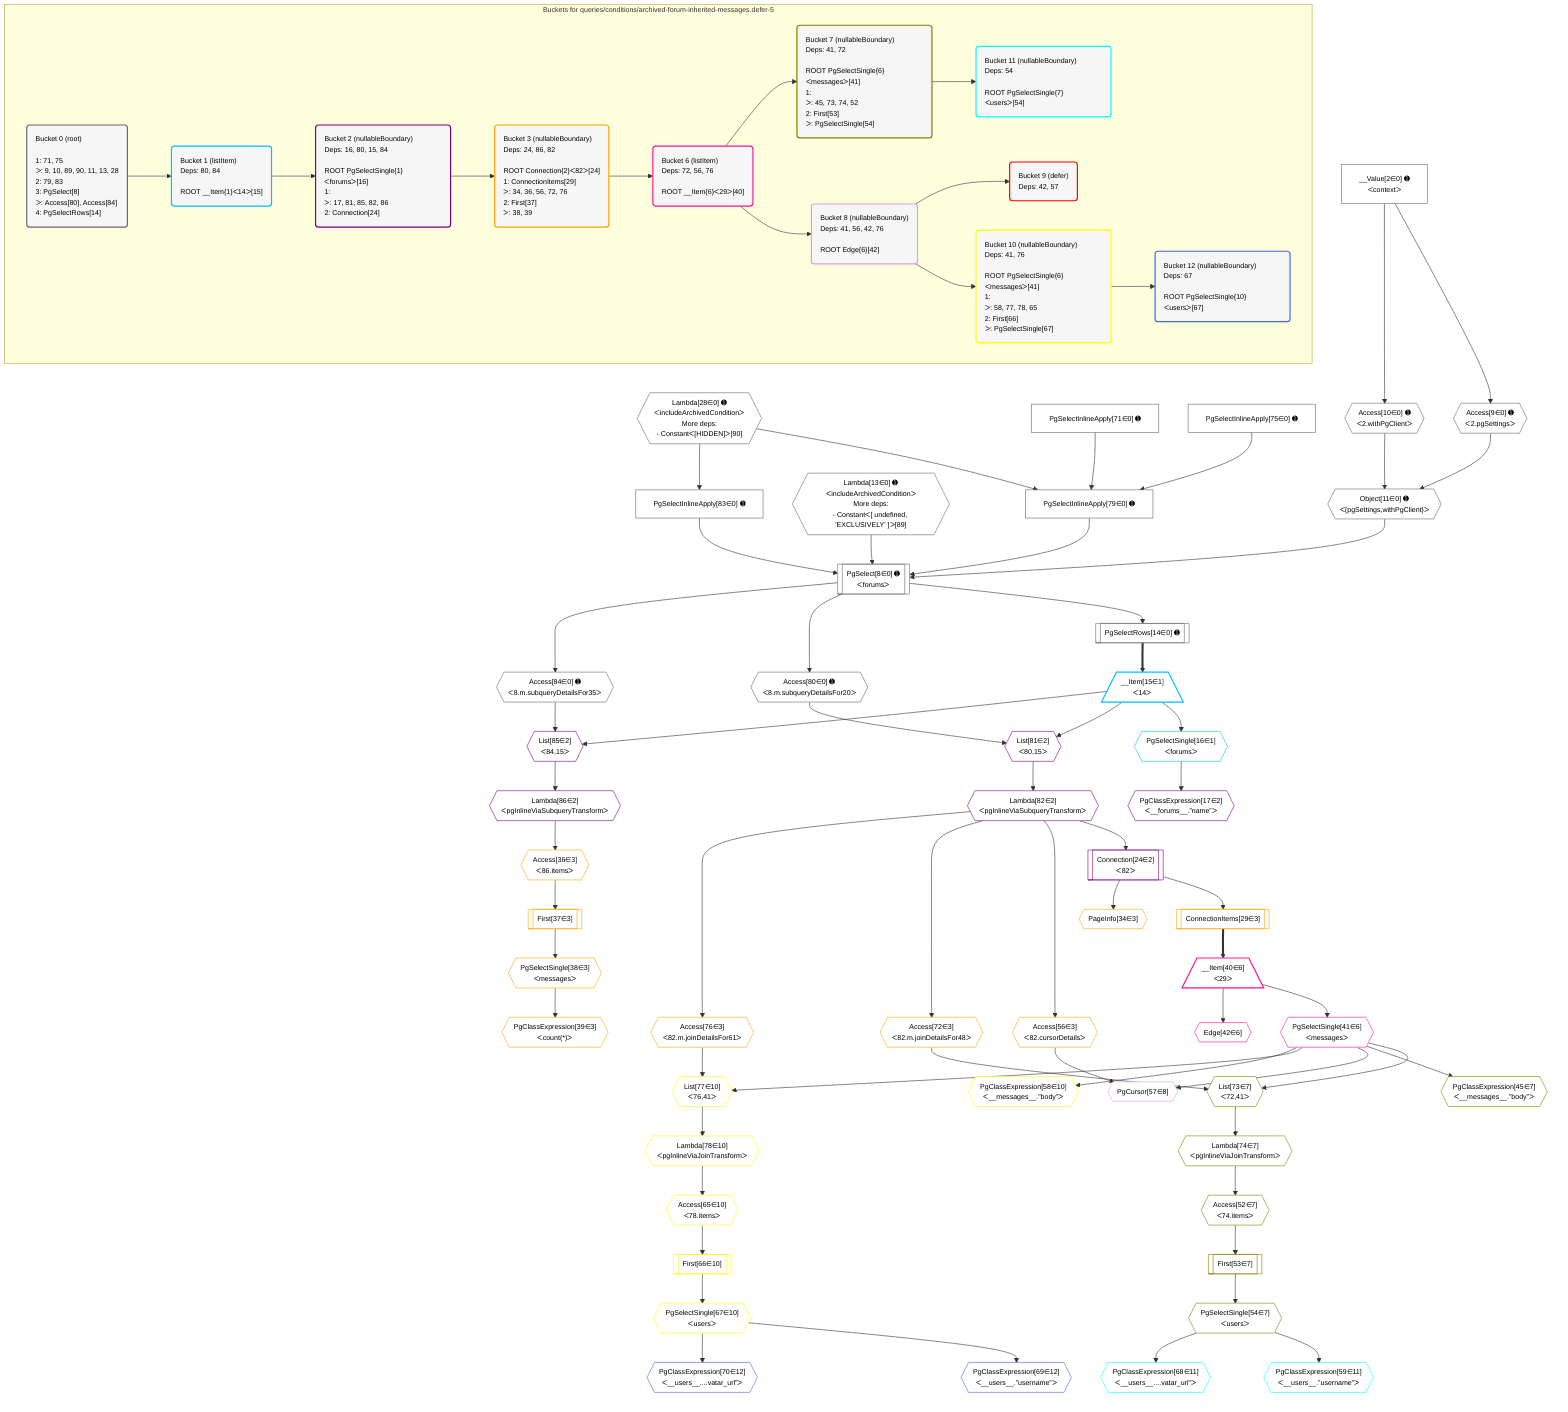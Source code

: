 %%{init: {'themeVariables': { 'fontSize': '12px'}}}%%
graph TD
    classDef path fill:#eee,stroke:#000,color:#000
    classDef plan fill:#fff,stroke-width:1px,color:#000
    classDef itemplan fill:#fff,stroke-width:2px,color:#000
    classDef unbatchedplan fill:#dff,stroke-width:1px,color:#000
    classDef sideeffectplan fill:#fcc,stroke-width:2px,color:#000
    classDef bucket fill:#f6f6f6,color:#000,stroke-width:2px,text-align:left

    subgraph "Buckets for queries/conditions/archived-forum-inherited-messages.defer-5"
    Bucket0("Bucket 0 (root)<br /><br />1: 71, 75<br />ᐳ: 9, 10, 89, 90, 11, 13, 28<br />2: 79, 83<br />3: PgSelect[8]<br />ᐳ: Access[80], Access[84]<br />4: PgSelectRows[14]"):::bucket
    Bucket1("Bucket 1 (listItem)<br />Deps: 80, 84<br /><br />ROOT __Item{1}ᐸ14ᐳ[15]"):::bucket
    Bucket2("Bucket 2 (nullableBoundary)<br />Deps: 16, 80, 15, 84<br /><br />ROOT PgSelectSingle{1}ᐸforumsᐳ[16]<br />1: <br />ᐳ: 17, 81, 85, 82, 86<br />2: Connection[24]"):::bucket
    Bucket3("Bucket 3 (nullableBoundary)<br />Deps: 24, 86, 82<br /><br />ROOT Connection{2}ᐸ82ᐳ[24]<br />1: ConnectionItems[29]<br />ᐳ: 34, 36, 56, 72, 76<br />2: First[37]<br />ᐳ: 38, 39"):::bucket
    Bucket6("Bucket 6 (listItem)<br />Deps: 72, 56, 76<br /><br />ROOT __Item{6}ᐸ29ᐳ[40]"):::bucket
    Bucket7("Bucket 7 (nullableBoundary)<br />Deps: 41, 72<br /><br />ROOT PgSelectSingle{6}ᐸmessagesᐳ[41]<br />1: <br />ᐳ: 45, 73, 74, 52<br />2: First[53]<br />ᐳ: PgSelectSingle[54]"):::bucket
    Bucket8("Bucket 8 (nullableBoundary)<br />Deps: 41, 56, 42, 76<br /><br />ROOT Edge{6}[42]"):::bucket
    Bucket9("Bucket 9 (defer)<br />Deps: 42, 57"):::bucket
    Bucket10("Bucket 10 (nullableBoundary)<br />Deps: 41, 76<br /><br />ROOT PgSelectSingle{6}ᐸmessagesᐳ[41]<br />1: <br />ᐳ: 58, 77, 78, 65<br />2: First[66]<br />ᐳ: PgSelectSingle[67]"):::bucket
    Bucket11("Bucket 11 (nullableBoundary)<br />Deps: 54<br /><br />ROOT PgSelectSingle{7}ᐸusersᐳ[54]"):::bucket
    Bucket12("Bucket 12 (nullableBoundary)<br />Deps: 67<br /><br />ROOT PgSelectSingle{10}ᐸusersᐳ[67]"):::bucket
    end
    Bucket0 --> Bucket1
    Bucket1 --> Bucket2
    Bucket2 --> Bucket3
    Bucket3 --> Bucket6
    Bucket6 --> Bucket7 & Bucket8
    Bucket7 --> Bucket11
    Bucket8 --> Bucket9 & Bucket10
    Bucket10 --> Bucket12

    %% plan dependencies
    PgSelect8[["PgSelect[8∈0] ➊<br />ᐸforumsᐳ"]]:::plan
    Object11{{"Object[11∈0] ➊<br />ᐸ{pgSettings,withPgClient}ᐳ"}}:::plan
    Lambda13{{"Lambda[13∈0] ➊<br />ᐸincludeArchivedConditionᐳ<br />More deps:<br />- Constantᐸ[ undefined, 'EXCLUSIVELY' ]ᐳ[89]"}}:::plan
    PgSelectInlineApply79["PgSelectInlineApply[79∈0] ➊"]:::plan
    PgSelectInlineApply83["PgSelectInlineApply[83∈0] ➊"]:::plan
    Object11 & Lambda13 & PgSelectInlineApply79 & PgSelectInlineApply83 --> PgSelect8
    Lambda28{{"Lambda[28∈0] ➊<br />ᐸincludeArchivedConditionᐳ<br />More deps:<br />- Constantᐸ[HIDDEN]ᐳ[90]"}}:::plan
    PgSelectInlineApply71["PgSelectInlineApply[71∈0] ➊"]:::plan
    PgSelectInlineApply75["PgSelectInlineApply[75∈0] ➊"]:::plan
    Lambda28 & PgSelectInlineApply71 & PgSelectInlineApply75 --> PgSelectInlineApply79
    Access9{{"Access[9∈0] ➊<br />ᐸ2.pgSettingsᐳ"}}:::plan
    Access10{{"Access[10∈0] ➊<br />ᐸ2.withPgClientᐳ"}}:::plan
    Access9 & Access10 --> Object11
    __Value2["__Value[2∈0] ➊<br />ᐸcontextᐳ"]:::plan
    __Value2 --> Access9
    __Value2 --> Access10
    PgSelectRows14[["PgSelectRows[14∈0] ➊"]]:::plan
    PgSelect8 --> PgSelectRows14
    Access80{{"Access[80∈0] ➊<br />ᐸ8.m.subqueryDetailsFor20ᐳ"}}:::plan
    PgSelect8 --> Access80
    Lambda28 --> PgSelectInlineApply83
    Access84{{"Access[84∈0] ➊<br />ᐸ8.m.subqueryDetailsFor35ᐳ"}}:::plan
    PgSelect8 --> Access84
    __Item15[/"__Item[15∈1]<br />ᐸ14ᐳ"\]:::itemplan
    PgSelectRows14 ==> __Item15
    PgSelectSingle16{{"PgSelectSingle[16∈1]<br />ᐸforumsᐳ"}}:::plan
    __Item15 --> PgSelectSingle16
    List81{{"List[81∈2]<br />ᐸ80,15ᐳ"}}:::plan
    Access80 & __Item15 --> List81
    List85{{"List[85∈2]<br />ᐸ84,15ᐳ"}}:::plan
    Access84 & __Item15 --> List85
    PgClassExpression17{{"PgClassExpression[17∈2]<br />ᐸ__forums__.”name”ᐳ"}}:::plan
    PgSelectSingle16 --> PgClassExpression17
    Connection24[["Connection[24∈2]<br />ᐸ82ᐳ"]]:::plan
    Lambda82{{"Lambda[82∈2]<br />ᐸpgInlineViaSubqueryTransformᐳ"}}:::plan
    Lambda82 --> Connection24
    List81 --> Lambda82
    Lambda86{{"Lambda[86∈2]<br />ᐸpgInlineViaSubqueryTransformᐳ"}}:::plan
    List85 --> Lambda86
    ConnectionItems29[["ConnectionItems[29∈3]"]]:::plan
    Connection24 --> ConnectionItems29
    PageInfo34{{"PageInfo[34∈3]"}}:::plan
    Connection24 --> PageInfo34
    Access36{{"Access[36∈3]<br />ᐸ86.itemsᐳ"}}:::plan
    Lambda86 --> Access36
    First37[["First[37∈3]"]]:::plan
    Access36 --> First37
    PgSelectSingle38{{"PgSelectSingle[38∈3]<br />ᐸmessagesᐳ"}}:::plan
    First37 --> PgSelectSingle38
    PgClassExpression39{{"PgClassExpression[39∈3]<br />ᐸcount(*)ᐳ"}}:::plan
    PgSelectSingle38 --> PgClassExpression39
    Access56{{"Access[56∈3]<br />ᐸ82.cursorDetailsᐳ"}}:::plan
    Lambda82 --> Access56
    Access72{{"Access[72∈3]<br />ᐸ82.m.joinDetailsFor48ᐳ"}}:::plan
    Lambda82 --> Access72
    Access76{{"Access[76∈3]<br />ᐸ82.m.joinDetailsFor61ᐳ"}}:::plan
    Lambda82 --> Access76
    __Item40[/"__Item[40∈6]<br />ᐸ29ᐳ"\]:::itemplan
    ConnectionItems29 ==> __Item40
    PgSelectSingle41{{"PgSelectSingle[41∈6]<br />ᐸmessagesᐳ"}}:::plan
    __Item40 --> PgSelectSingle41
    Edge42{{"Edge[42∈6]"}}:::plan
    __Item40 --> Edge42
    List73{{"List[73∈7]<br />ᐸ72,41ᐳ"}}:::plan
    Access72 & PgSelectSingle41 --> List73
    PgClassExpression45{{"PgClassExpression[45∈7]<br />ᐸ__messages__.”body”ᐳ"}}:::plan
    PgSelectSingle41 --> PgClassExpression45
    Access52{{"Access[52∈7]<br />ᐸ74.itemsᐳ"}}:::plan
    Lambda74{{"Lambda[74∈7]<br />ᐸpgInlineViaJoinTransformᐳ"}}:::plan
    Lambda74 --> Access52
    First53[["First[53∈7]"]]:::plan
    Access52 --> First53
    PgSelectSingle54{{"PgSelectSingle[54∈7]<br />ᐸusersᐳ"}}:::plan
    First53 --> PgSelectSingle54
    List73 --> Lambda74
    PgCursor57{{"PgCursor[57∈8]"}}:::plan
    PgSelectSingle41 & Access56 --> PgCursor57
    List77{{"List[77∈10]<br />ᐸ76,41ᐳ"}}:::plan
    Access76 & PgSelectSingle41 --> List77
    PgClassExpression58{{"PgClassExpression[58∈10]<br />ᐸ__messages__.”body”ᐳ"}}:::plan
    PgSelectSingle41 --> PgClassExpression58
    Access65{{"Access[65∈10]<br />ᐸ78.itemsᐳ"}}:::plan
    Lambda78{{"Lambda[78∈10]<br />ᐸpgInlineViaJoinTransformᐳ"}}:::plan
    Lambda78 --> Access65
    First66[["First[66∈10]"]]:::plan
    Access65 --> First66
    PgSelectSingle67{{"PgSelectSingle[67∈10]<br />ᐸusersᐳ"}}:::plan
    First66 --> PgSelectSingle67
    List77 --> Lambda78
    PgClassExpression59{{"PgClassExpression[59∈11]<br />ᐸ__users__.”username”ᐳ"}}:::plan
    PgSelectSingle54 --> PgClassExpression59
    PgClassExpression68{{"PgClassExpression[68∈11]<br />ᐸ__users__....vatar_url”ᐳ"}}:::plan
    PgSelectSingle54 --> PgClassExpression68
    PgClassExpression69{{"PgClassExpression[69∈12]<br />ᐸ__users__.”username”ᐳ"}}:::plan
    PgSelectSingle67 --> PgClassExpression69
    PgClassExpression70{{"PgClassExpression[70∈12]<br />ᐸ__users__....vatar_url”ᐳ"}}:::plan
    PgSelectSingle67 --> PgClassExpression70

    %% define steps
    classDef bucket0 stroke:#696969
    class Bucket0,__Value2,PgSelect8,Access9,Access10,Object11,Lambda13,PgSelectRows14,Lambda28,PgSelectInlineApply71,PgSelectInlineApply75,PgSelectInlineApply79,Access80,PgSelectInlineApply83,Access84 bucket0
    classDef bucket1 stroke:#00bfff
    class Bucket1,__Item15,PgSelectSingle16 bucket1
    classDef bucket2 stroke:#7f007f
    class Bucket2,PgClassExpression17,Connection24,List81,Lambda82,List85,Lambda86 bucket2
    classDef bucket3 stroke:#ffa500
    class Bucket3,ConnectionItems29,PageInfo34,Access36,First37,PgSelectSingle38,PgClassExpression39,Access56,Access72,Access76 bucket3
    classDef bucket6 stroke:#ff1493
    class Bucket6,__Item40,PgSelectSingle41,Edge42 bucket6
    classDef bucket7 stroke:#808000
    class Bucket7,PgClassExpression45,Access52,First53,PgSelectSingle54,List73,Lambda74 bucket7
    classDef bucket8 stroke:#dda0dd
    class Bucket8,PgCursor57 bucket8
    classDef bucket9 stroke:#ff0000
    class Bucket9 bucket9
    classDef bucket10 stroke:#ffff00
    class Bucket10,PgClassExpression58,Access65,First66,PgSelectSingle67,List77,Lambda78 bucket10
    classDef bucket11 stroke:#00ffff
    class Bucket11,PgClassExpression59,PgClassExpression68 bucket11
    classDef bucket12 stroke:#4169e1
    class Bucket12,PgClassExpression69,PgClassExpression70 bucket12